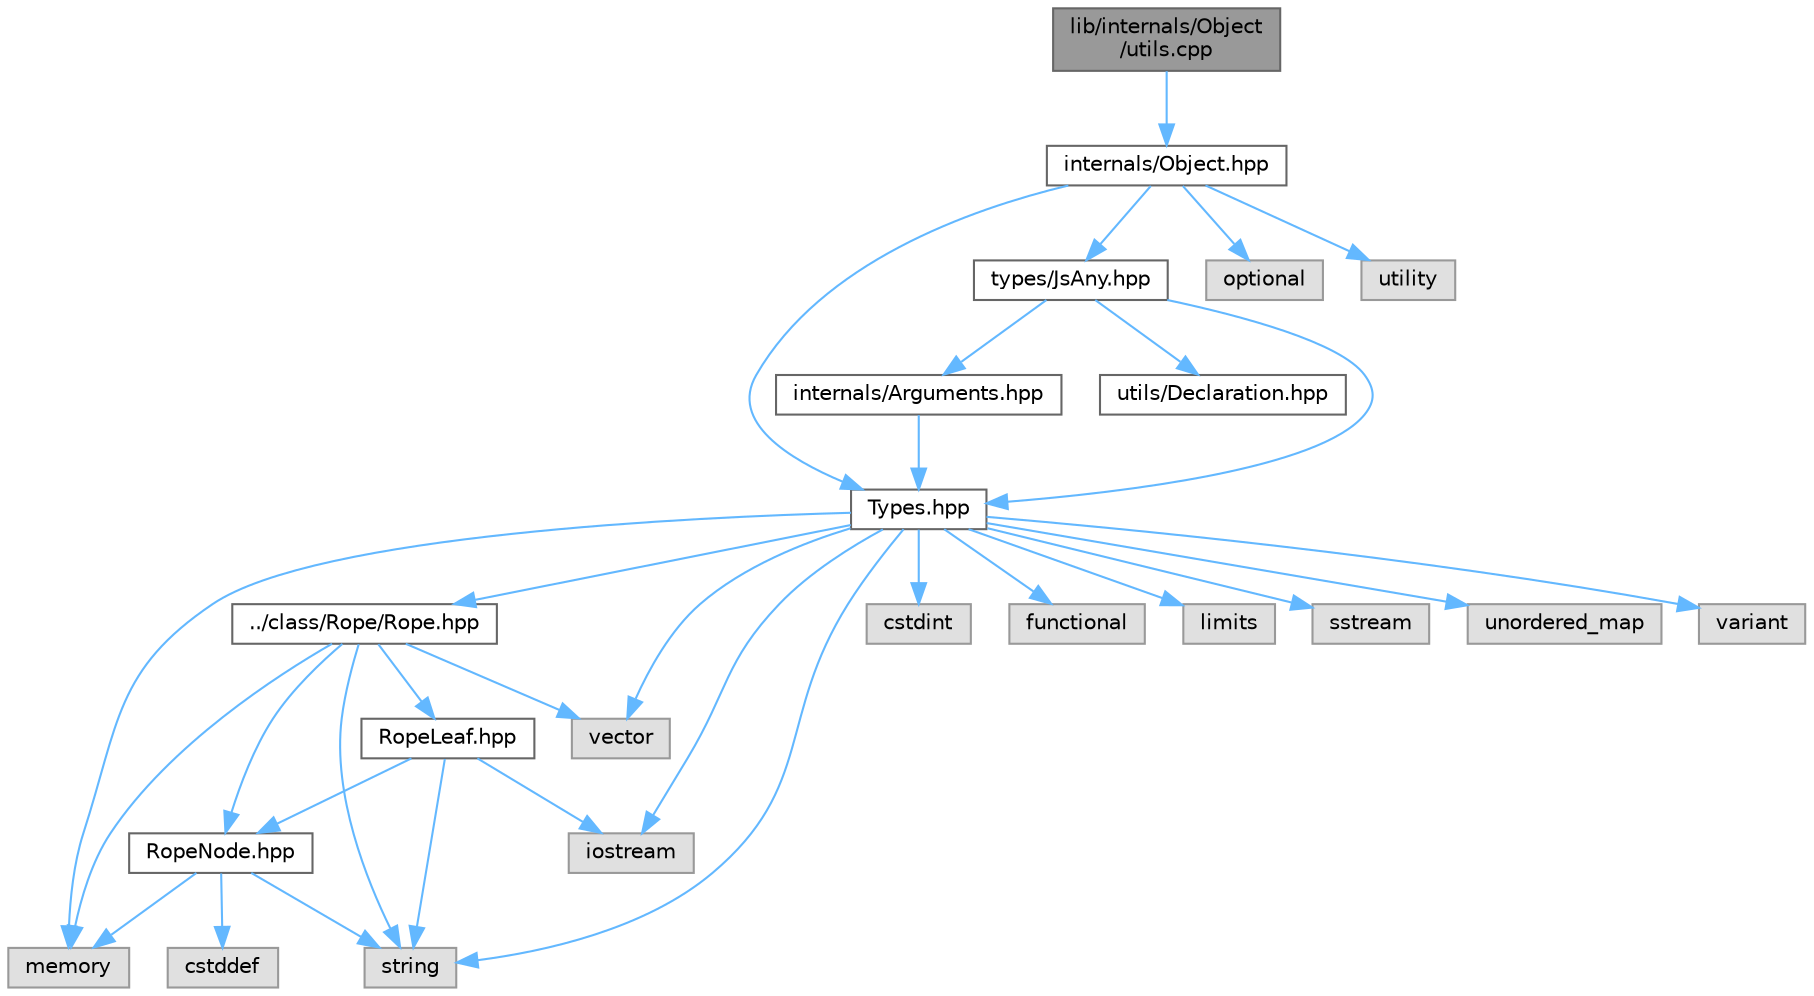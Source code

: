 digraph "lib/internals/Object/utils.cpp"
{
 // LATEX_PDF_SIZE
  bgcolor="transparent";
  edge [fontname=Helvetica,fontsize=10,labelfontname=Helvetica,labelfontsize=10];
  node [fontname=Helvetica,fontsize=10,shape=box,height=0.2,width=0.4];
  Node1 [id="Node000001",label="lib/internals/Object\l/utils.cpp",height=0.2,width=0.4,color="gray40", fillcolor="grey60", style="filled", fontcolor="black",tooltip=" "];
  Node1 -> Node2 [id="edge1_Node000001_Node000002",color="steelblue1",style="solid",tooltip=" "];
  Node2 [id="Node000002",label="internals/Object.hpp",height=0.2,width=0.4,color="grey40", fillcolor="white", style="filled",URL="$Object_8hpp.html",tooltip=" "];
  Node2 -> Node3 [id="edge2_Node000002_Node000003",color="steelblue1",style="solid",tooltip=" "];
  Node3 [id="Node000003",label="types/JsAny.hpp",height=0.2,width=0.4,color="grey40", fillcolor="white", style="filled",URL="$JsAny_8hpp.html",tooltip=" "];
  Node3 -> Node4 [id="edge3_Node000003_Node000004",color="steelblue1",style="solid",tooltip=" "];
  Node4 [id="Node000004",label="Types.hpp",height=0.2,width=0.4,color="grey40", fillcolor="white", style="filled",URL="$Types_8hpp.html",tooltip=" "];
  Node4 -> Node5 [id="edge4_Node000004_Node000005",color="steelblue1",style="solid",tooltip=" "];
  Node5 [id="Node000005",label="../class/Rope/Rope.hpp",height=0.2,width=0.4,color="grey40", fillcolor="white", style="filled",URL="$Rope_8hpp.html",tooltip=" "];
  Node5 -> Node6 [id="edge5_Node000005_Node000006",color="steelblue1",style="solid",tooltip=" "];
  Node6 [id="Node000006",label="RopeLeaf.hpp",height=0.2,width=0.4,color="grey40", fillcolor="white", style="filled",URL="$RopeLeaf_8hpp.html",tooltip=" "];
  Node6 -> Node7 [id="edge6_Node000006_Node000007",color="steelblue1",style="solid",tooltip=" "];
  Node7 [id="Node000007",label="RopeNode.hpp",height=0.2,width=0.4,color="grey40", fillcolor="white", style="filled",URL="$RopeNode_8hpp.html",tooltip=" "];
  Node7 -> Node8 [id="edge7_Node000007_Node000008",color="steelblue1",style="solid",tooltip=" "];
  Node8 [id="Node000008",label="cstddef",height=0.2,width=0.4,color="grey60", fillcolor="#E0E0E0", style="filled",tooltip=" "];
  Node7 -> Node9 [id="edge8_Node000007_Node000009",color="steelblue1",style="solid",tooltip=" "];
  Node9 [id="Node000009",label="memory",height=0.2,width=0.4,color="grey60", fillcolor="#E0E0E0", style="filled",tooltip=" "];
  Node7 -> Node10 [id="edge9_Node000007_Node000010",color="steelblue1",style="solid",tooltip=" "];
  Node10 [id="Node000010",label="string",height=0.2,width=0.4,color="grey60", fillcolor="#E0E0E0", style="filled",tooltip=" "];
  Node6 -> Node11 [id="edge10_Node000006_Node000011",color="steelblue1",style="solid",tooltip=" "];
  Node11 [id="Node000011",label="iostream",height=0.2,width=0.4,color="grey60", fillcolor="#E0E0E0", style="filled",tooltip=" "];
  Node6 -> Node10 [id="edge11_Node000006_Node000010",color="steelblue1",style="solid",tooltip=" "];
  Node5 -> Node7 [id="edge12_Node000005_Node000007",color="steelblue1",style="solid",tooltip=" "];
  Node5 -> Node9 [id="edge13_Node000005_Node000009",color="steelblue1",style="solid",tooltip=" "];
  Node5 -> Node10 [id="edge14_Node000005_Node000010",color="steelblue1",style="solid",tooltip=" "];
  Node5 -> Node12 [id="edge15_Node000005_Node000012",color="steelblue1",style="solid",tooltip=" "];
  Node12 [id="Node000012",label="vector",height=0.2,width=0.4,color="grey60", fillcolor="#E0E0E0", style="filled",tooltip=" "];
  Node4 -> Node13 [id="edge16_Node000004_Node000013",color="steelblue1",style="solid",tooltip=" "];
  Node13 [id="Node000013",label="cstdint",height=0.2,width=0.4,color="grey60", fillcolor="#E0E0E0", style="filled",tooltip=" "];
  Node4 -> Node14 [id="edge17_Node000004_Node000014",color="steelblue1",style="solid",tooltip=" "];
  Node14 [id="Node000014",label="functional",height=0.2,width=0.4,color="grey60", fillcolor="#E0E0E0", style="filled",tooltip=" "];
  Node4 -> Node11 [id="edge18_Node000004_Node000011",color="steelblue1",style="solid",tooltip=" "];
  Node4 -> Node15 [id="edge19_Node000004_Node000015",color="steelblue1",style="solid",tooltip=" "];
  Node15 [id="Node000015",label="limits",height=0.2,width=0.4,color="grey60", fillcolor="#E0E0E0", style="filled",tooltip=" "];
  Node4 -> Node9 [id="edge20_Node000004_Node000009",color="steelblue1",style="solid",tooltip=" "];
  Node4 -> Node16 [id="edge21_Node000004_Node000016",color="steelblue1",style="solid",tooltip=" "];
  Node16 [id="Node000016",label="sstream",height=0.2,width=0.4,color="grey60", fillcolor="#E0E0E0", style="filled",tooltip=" "];
  Node4 -> Node10 [id="edge22_Node000004_Node000010",color="steelblue1",style="solid",tooltip=" "];
  Node4 -> Node17 [id="edge23_Node000004_Node000017",color="steelblue1",style="solid",tooltip=" "];
  Node17 [id="Node000017",label="unordered_map",height=0.2,width=0.4,color="grey60", fillcolor="#E0E0E0", style="filled",tooltip=" "];
  Node4 -> Node18 [id="edge24_Node000004_Node000018",color="steelblue1",style="solid",tooltip=" "];
  Node18 [id="Node000018",label="variant",height=0.2,width=0.4,color="grey60", fillcolor="#E0E0E0", style="filled",tooltip=" "];
  Node4 -> Node12 [id="edge25_Node000004_Node000012",color="steelblue1",style="solid",tooltip=" "];
  Node3 -> Node19 [id="edge26_Node000003_Node000019",color="steelblue1",style="solid",tooltip=" "];
  Node19 [id="Node000019",label="internals/Arguments.hpp",height=0.2,width=0.4,color="grey40", fillcolor="white", style="filled",URL="$Arguments_8hpp.html",tooltip=" "];
  Node19 -> Node4 [id="edge27_Node000019_Node000004",color="steelblue1",style="solid",tooltip=" "];
  Node3 -> Node20 [id="edge28_Node000003_Node000020",color="steelblue1",style="solid",tooltip=" "];
  Node20 [id="Node000020",label="utils/Declaration.hpp",height=0.2,width=0.4,color="grey40", fillcolor="white", style="filled",URL="$Declaration_8hpp.html",tooltip=" "];
  Node2 -> Node4 [id="edge29_Node000002_Node000004",color="steelblue1",style="solid",tooltip=" "];
  Node2 -> Node21 [id="edge30_Node000002_Node000021",color="steelblue1",style="solid",tooltip=" "];
  Node21 [id="Node000021",label="optional",height=0.2,width=0.4,color="grey60", fillcolor="#E0E0E0", style="filled",tooltip=" "];
  Node2 -> Node22 [id="edge31_Node000002_Node000022",color="steelblue1",style="solid",tooltip=" "];
  Node22 [id="Node000022",label="utility",height=0.2,width=0.4,color="grey60", fillcolor="#E0E0E0", style="filled",tooltip=" "];
}
